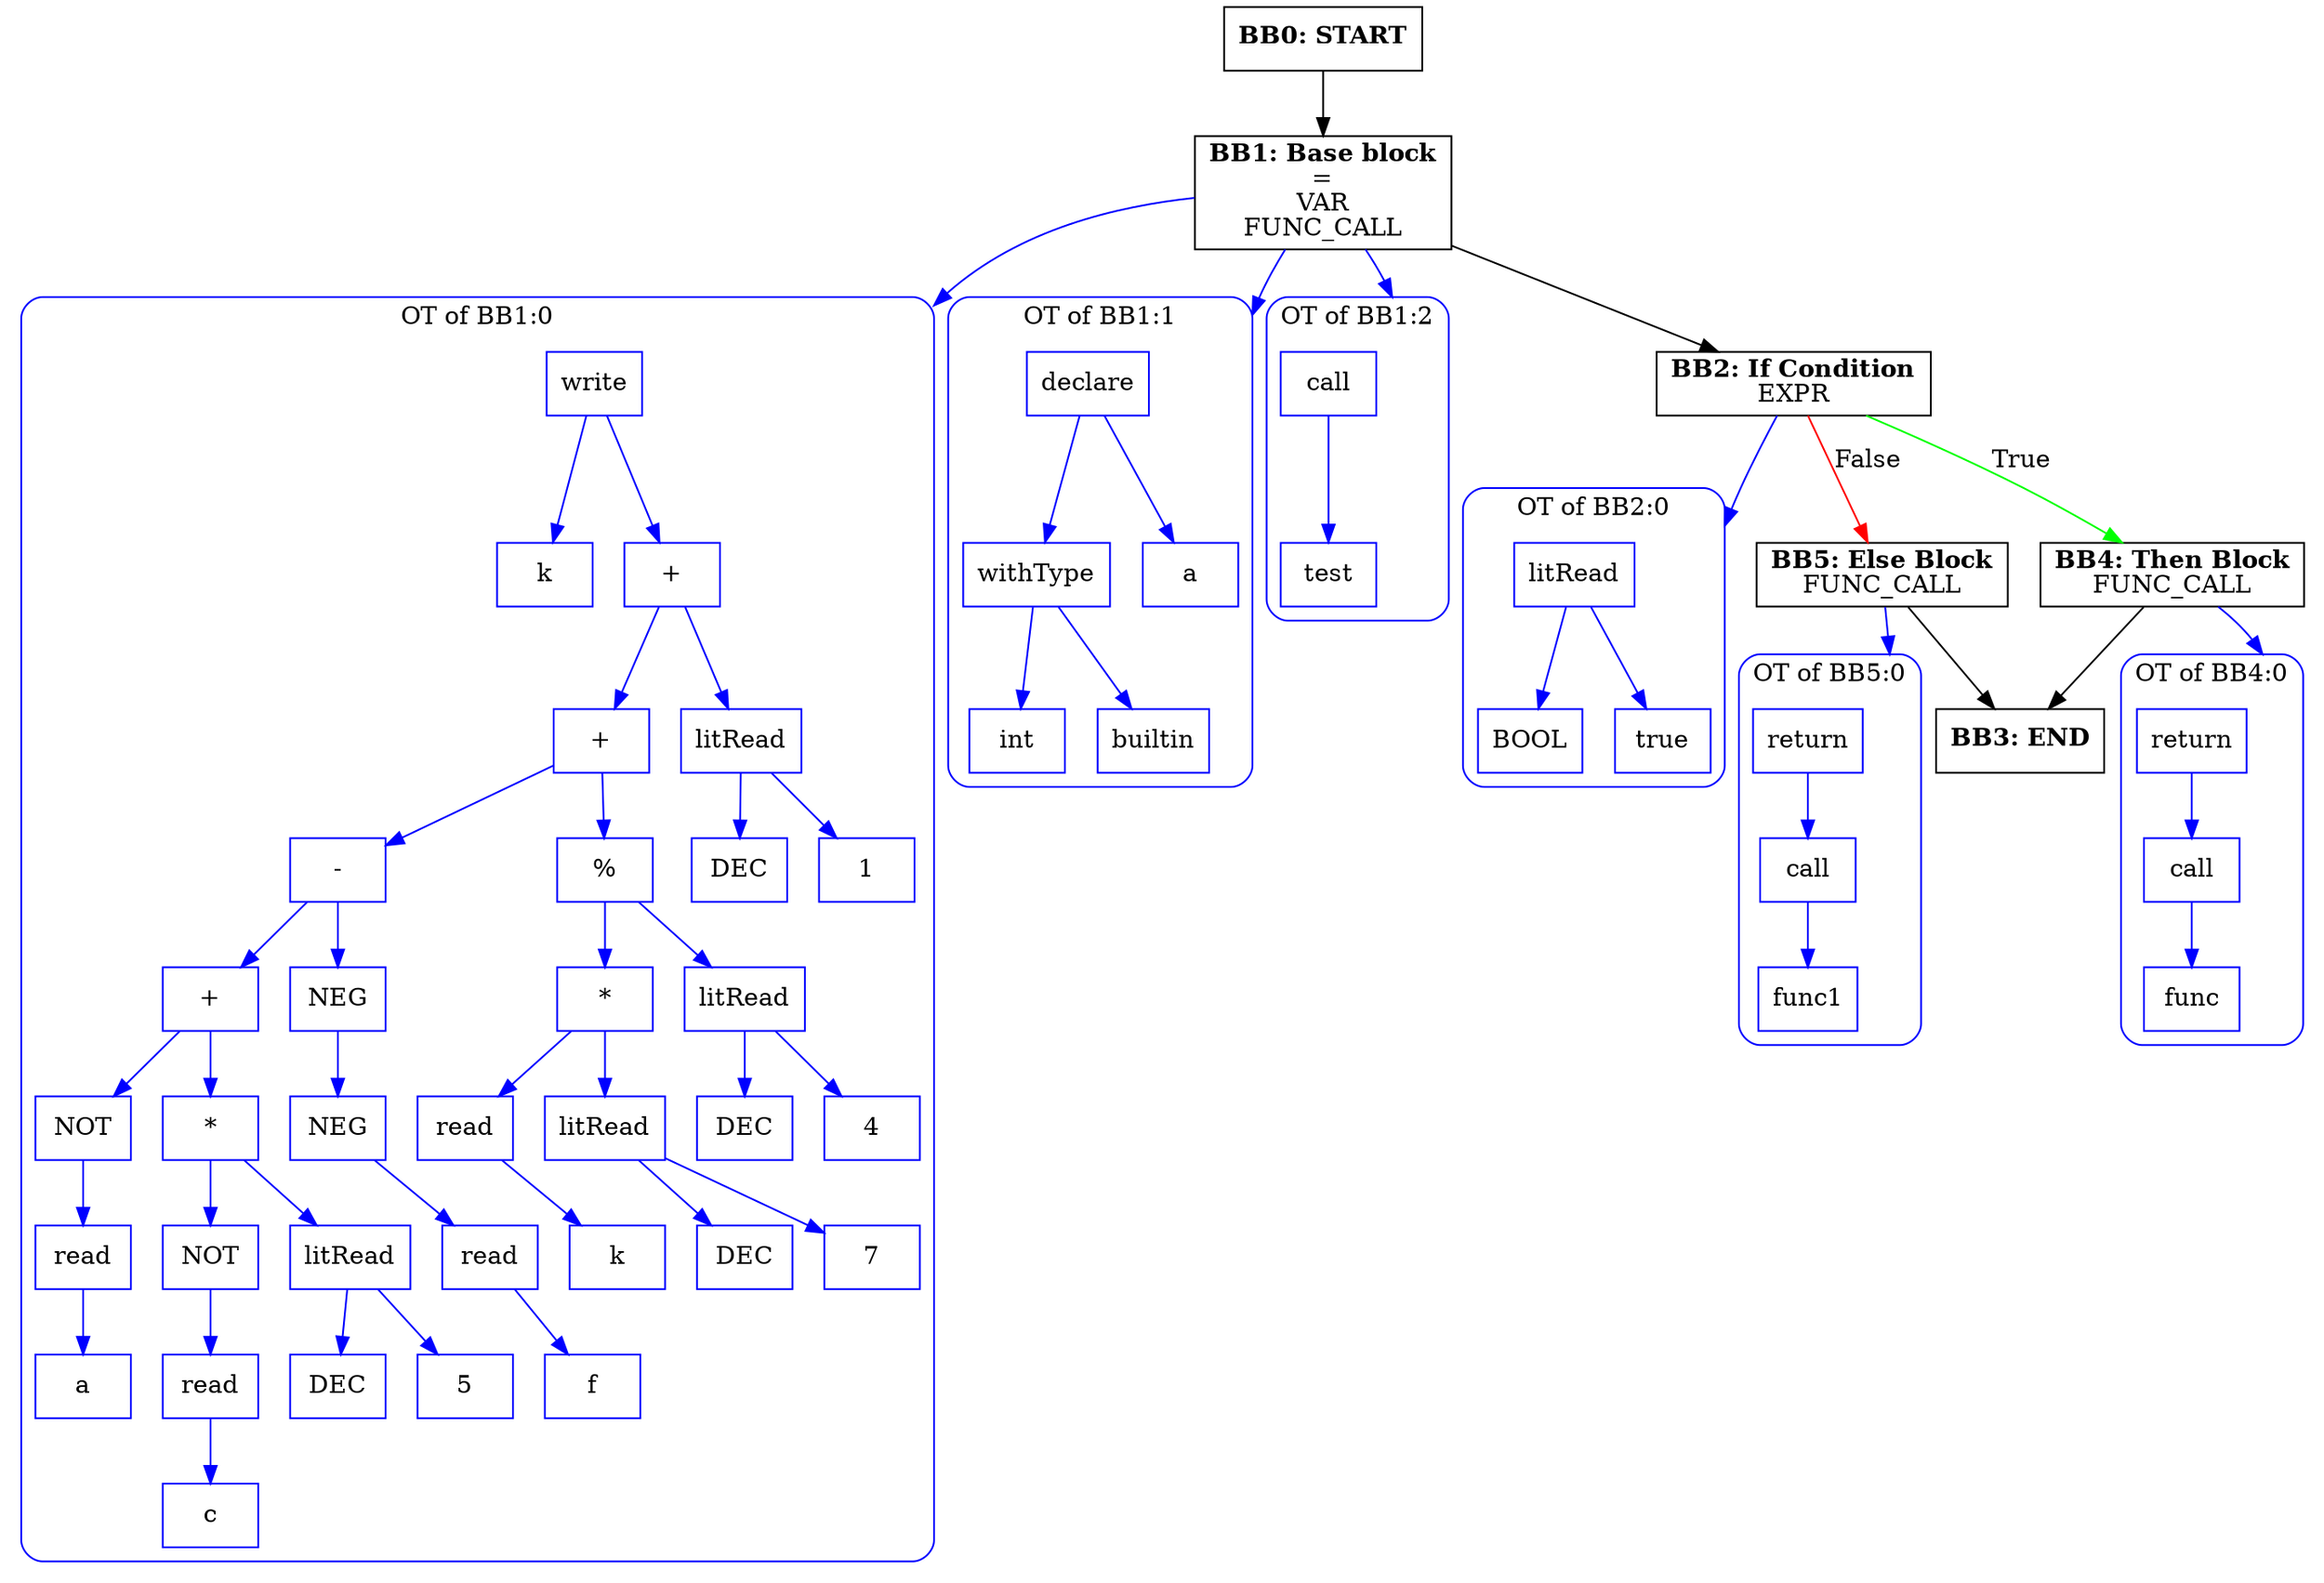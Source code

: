 digraph CFG {
    compound=true;
    graph [splines=true];
    node [shape=rectangle];

    BB5 [label=<<B>BB5: Else Block</B><BR ALIGN="CENTER"/>FUNC_CALL<BR ALIGN="CENTER"/>>];
    subgraph cluster_instruction0 {
        label = "OT of BB5:0";
        style=rounded;
        color=blue;
        entry0 [shape=point, style=invis];
        node0 [label="return", color=blue];
        node1 [label="call", color=blue];
        node2 [label="func1", color=blue];
        node1 -> node2[color=blue];
        node0 -> node1[color=blue];
    }
    BB5 -> entry0 [lhead=cluster_instruction0, color=blue];
    BB4 [label=<<B>BB4: Then Block</B><BR ALIGN="CENTER"/>FUNC_CALL<BR ALIGN="CENTER"/>>];
    subgraph cluster_instruction1 {
        label = "OT of BB4:0";
        style=rounded;
        color=blue;
        entry1 [shape=point, style=invis];
        node3 [label="return", color=blue];
        node4 [label="call", color=blue];
        node5 [label="func", color=blue];
        node4 -> node5[color=blue];
        node3 -> node4[color=blue];
    }
    BB4 -> entry1 [lhead=cluster_instruction1, color=blue];
    BB3 [label=<<B>BB3: END</B><BR ALIGN="CENTER"/>>];
    BB2 [label=<<B>BB2: If Condition</B><BR ALIGN="CENTER"/>EXPR<BR ALIGN="CENTER"/>>];
    subgraph cluster_instruction2 {
        label = "OT of BB2:0";
        style=rounded;
        color=blue;
        entry2 [shape=point, style=invis];
        node6 [label="litRead", color=blue];
        node7 [label="BOOL", color=blue];
        node6 -> node7[color=blue];
        node8 [label="true", color=blue];
        node6 -> node8[color=blue];
    }
    BB2 -> entry2 [lhead=cluster_instruction2, color=blue];
    BB1 [label=<<B>BB1: Base block</B><BR ALIGN="CENTER"/>=<BR ALIGN="CENTER"/>VAR<BR ALIGN="CENTER"/>FUNC_CALL<BR ALIGN="CENTER"/>>];
    subgraph cluster_instruction3 {
        label = "OT of BB1:0";
        style=rounded;
        color=blue;
        entry3 [shape=point, style=invis];
        node9 [label="write", color=blue];
        node10 [label="k", color=blue];
        node9 -> node10[color=blue];
        node11 [label="+", color=blue];
        node12 [label="+", color=blue];
        node13 [label="-", color=blue];
        node14 [label="+", color=blue];
        node15 [label="NOT", color=blue];
        node16 [label="read", color=blue];
        node17 [label="a", color=blue];
        node16 -> node17[color=blue];
        node15 -> node16[color=blue];
        node14 -> node15[color=blue];
        node18 [label="*", color=blue];
        node19 [label="NOT", color=blue];
        node20 [label="read", color=blue];
        node21 [label="c", color=blue];
        node20 -> node21[color=blue];
        node19 -> node20[color=blue];
        node18 -> node19[color=blue];
        node22 [label="litRead", color=blue];
        node23 [label="DEC", color=blue];
        node22 -> node23[color=blue];
        node24 [label="5", color=blue];
        node22 -> node24[color=blue];
        node18 -> node22[color=blue];
        node14 -> node18[color=blue];
        node13 -> node14[color=blue];
        node25 [label="NEG", color=blue];
        node26 [label="NEG", color=blue];
        node27 [label="read", color=blue];
        node28 [label="f", color=blue];
        node27 -> node28[color=blue];
        node26 -> node27[color=blue];
        node25 -> node26[color=blue];
        node13 -> node25[color=blue];
        node12 -> node13[color=blue];
        node29 [label="%", color=blue];
        node30 [label="*", color=blue];
        node31 [label="read", color=blue];
        node32 [label="k", color=blue];
        node31 -> node32[color=blue];
        node30 -> node31[color=blue];
        node33 [label="litRead", color=blue];
        node34 [label="DEC", color=blue];
        node33 -> node34[color=blue];
        node35 [label="7", color=blue];
        node33 -> node35[color=blue];
        node30 -> node33[color=blue];
        node29 -> node30[color=blue];
        node36 [label="litRead", color=blue];
        node37 [label="DEC", color=blue];
        node36 -> node37[color=blue];
        node38 [label="4", color=blue];
        node36 -> node38[color=blue];
        node29 -> node36[color=blue];
        node12 -> node29[color=blue];
        node11 -> node12[color=blue];
        node39 [label="litRead", color=blue];
        node40 [label="DEC", color=blue];
        node39 -> node40[color=blue];
        node41 [label="1", color=blue];
        node39 -> node41[color=blue];
        node11 -> node39[color=blue];
        node9 -> node11[color=blue];
    }
    BB1 -> entry3 [lhead=cluster_instruction3, color=blue];
    subgraph cluster_instruction4 {
        label = "OT of BB1:1";
        style=rounded;
        color=blue;
        entry4 [shape=point, style=invis];
        node42 [label="declare", color=blue];
        node43 [label="withType", color=blue];
        node44 [label="int", color=blue];
        node43 -> node44[color=blue];
        node45 [label="builtin", color=blue];
        node43 -> node45[color=blue];
        node42 -> node43[color=blue];
        node46 [label="a", color=blue];
        node42 -> node46[color=blue];
    }
    BB1 -> entry4 [lhead=cluster_instruction4, color=blue];
    subgraph cluster_instruction5 {
        label = "OT of BB1:2";
        style=rounded;
        color=blue;
        entry5 [shape=point, style=invis];
        node47 [label="call", color=blue];
        node48 [label="test", color=blue];
        node47 -> node48[color=blue];
    }
    BB1 -> entry5 [lhead=cluster_instruction5, color=blue];
    BB0 [label=<<B>BB0: START</B><BR ALIGN="CENTER"/>>];

    BB5 -> BB3;
    BB4 -> BB3;
    BB2 -> BB5 [label="False", color=red];
    BB2 -> BB4 [label="True", color=green];
    BB1 -> BB2;
    BB0 -> BB1;
}
